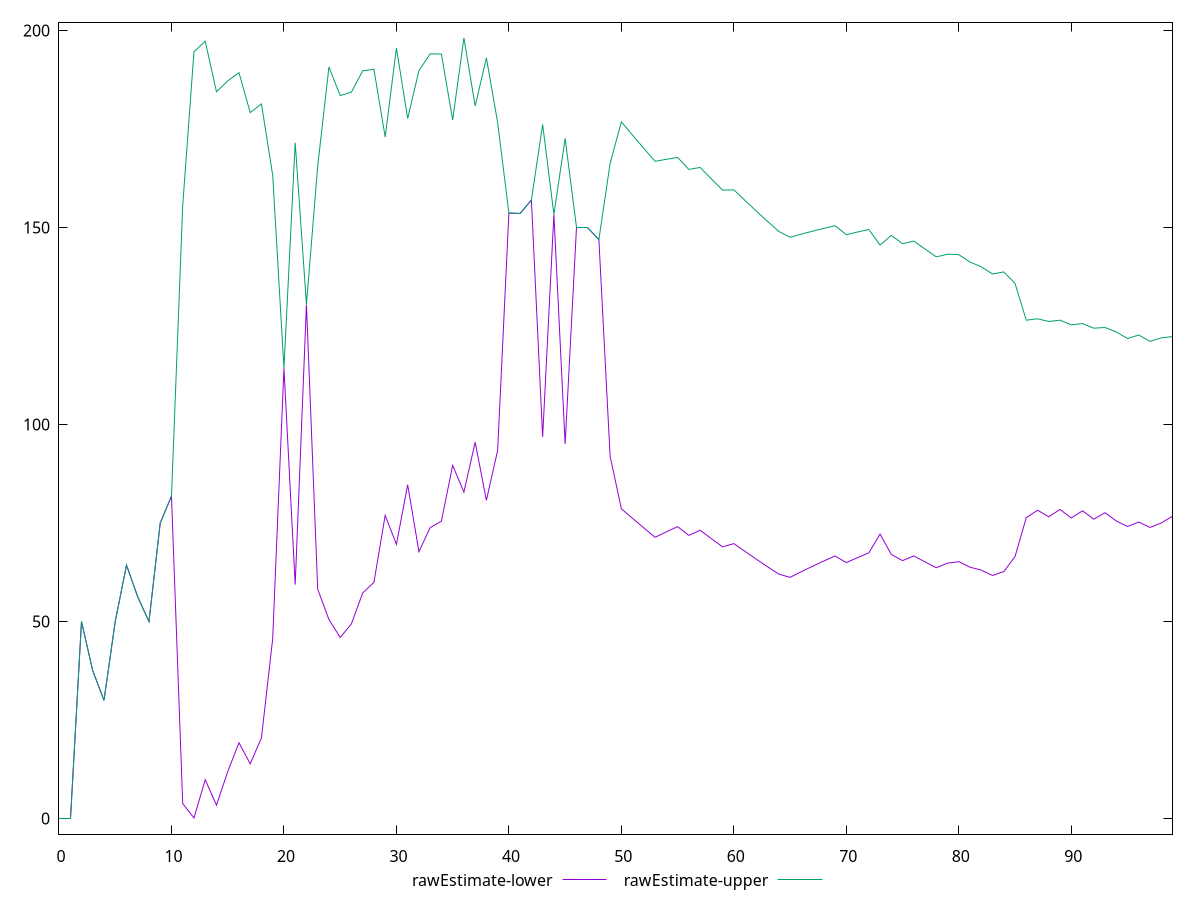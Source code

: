reset

$rawEstimateLower <<EOF
0 0
1 0
2 50
3 37.5
4 30
5 50
6 64.28571428571429
7 56.25
8 50
9 75
10 81.81818181818181
11 3.7986380328431864
12 0.12680191475529057
13 9.863054585034803
14 3.393241241975005
15 11.895726126717207
16 19.232625995929524
17 13.875514225357165
18 20.483985071328988
19 45.65469050224374
20 114.28571428571429
21 59.36761883350214
22 130.43478260869566
23 58.22120312809671
24 50.49199838011934
25 45.95211666934257
26 49.42127143275961
27 57.24591803942593
28 59.9392856547221
29 76.9392005352399
30 69.58172288688276
31 84.7007475219473
32 67.74094880866224
33 73.82764062869015
34 75.47259014536915
35 89.62738912153169
36 82.83511267473907
37 95.51261605567481
38 80.75619937320269
39 93.45323801841646
40 153.65853658536585
41 153.57142857142858
42 156.97674418604652
43 96.8581365907591
44 153.33333333333334
45 95.07278695404392
46 150
47 150
48 146.9387755102041
49 91.92602135438561
50 78.61399374843195
51 76.16221917086487
52 73.74674675252274
53 71.3715006736551
54 72.75487129514103
55 74.07298347463205
56 71.85500643776348
57 73.16619755458402
58 71.03679269841706
59 68.94478132470962
60 69.7728055437524
61 67.7738153243928
62 65.8130346219884
63 63.89207139611959
64 62.012286594433384
65 61.2089728842327
66 62.64532859140403
67 64.02707582388173
68 65.35703723030747
69 66.63788102913277
70 64.95198132149757
71 66.21150817740633
72 67.42662448821224
73 72.17853670652246
74 67.01535975460155
75 65.45852027158864
76 66.63522760465739
77 65.12583341468267
78 63.643312221687125
79 64.81885905538505
80 65.19269796547096
81 63.78426927831563
82 63.042778375503495
83 61.68759306901602
84 62.66894565684416
85 66.47182236335152
86 76.35521729619867
87 78.24684674089944
88 76.59291692157186
89 78.4377033185308
90 76.27331746488385
91 78.09643219468433
92 75.97040260595361
93 77.60726447273298
94 75.52331571623722
95 74.11106214485343
96 75.25467007305005
97 73.87265239646835
98 74.99942970177035
99 76.7375839393941
EOF

$rawEstimateUpper <<EOF
0 0
1 0
2 50
3 37.5
4 30
5 50
6 64.28571428571429
7 56.25
8 50
9 75
10 81.81818181818181
11 155.62066700950805
12 194.61465157056153
13 197.27623593816418
14 184.4515757879832
15 187.2047047239024
16 189.3073167901273
17 179.1584043172998
18 181.35853698721638
19 163.2555284650523
20 114.28571428571429
21 171.49561829497293
22 130.43478260869566
23 165.57558935099695
24 190.73918125786753
25 183.47579401935292
26 184.37418607868392
27 189.76704945796794
28 190.1555259190335
29 172.9598826461086
30 195.52741108269424
31 177.67237319866504
32 189.81045305740466
33 194.08860779747263
34 194.00309346818636
35 177.28187842012431
36 198.1175868623943
37 180.82923099072826
38 193.04381172609388
39 176.60958801513874
40 153.65853658536585
41 153.57142857142858
42 156.97674418604652
43 176.14460537084665
44 153.33333333333334
45 172.61648316170186
46 150
47 150
48 146.9387755102041
49 166.30332189575978
50 176.8066622608044
51 173.40614399876802
52 170.0689074140348
53 166.79762176067752
54 167.30950270217602
55 167.77957415119673
56 164.73597229216148
57 165.24298406609535
58 162.32993273332949
59 159.47394859771373
60 159.55686411897813
61 156.83086550885758
62 154.16045556768307
63 151.54656069471218
64 148.98989712006176
65 147.52514711459852
66 148.31493061496212
67 149.0644212209806
68 149.77592099837545
69 150.45160370615145
70 148.17337344783283
71 148.85295322337765
72 149.5000803633981
73 145.5438540315712
74 147.9871085421561
75 145.89579622953235
76 146.5484766425996
77 144.5251655526584
78 142.53851651904407
79 143.2194176972574
80 143.10779956421996
81 141.2228214427547
82 140.01341959657748
83 138.198703966825
84 138.72865963046092
85 135.7866845718728
86 126.47547154250614
87 126.8356465075368
88 126.14682243066429
89 126.48359442774813
90 125.2796491994536
91 125.61721583116156
92 124.44692059470322
93 124.61978982084985
94 123.48684024073631
95 121.82412268836464
96 122.7211498416217
97 121.09633527988053
98 121.98400379367409
99 122.31791837466226
EOF

set key outside below
set xrange [0:99]
set yrange [-3.962351737247886:202.07993859964216]
set trange [-3.962351737247886:202.07993859964216]
set terminal svg size 640, 520 enhanced background rgb 'white'
set output "report_00020_2021-02-19T21:17:38.612Z2/unminified-css/samples/pages/rawEstimate/values.svg"

plot $rawEstimateLower title "rawEstimate-lower" with line, \
     $rawEstimateUpper title "rawEstimate-upper" with line

reset
